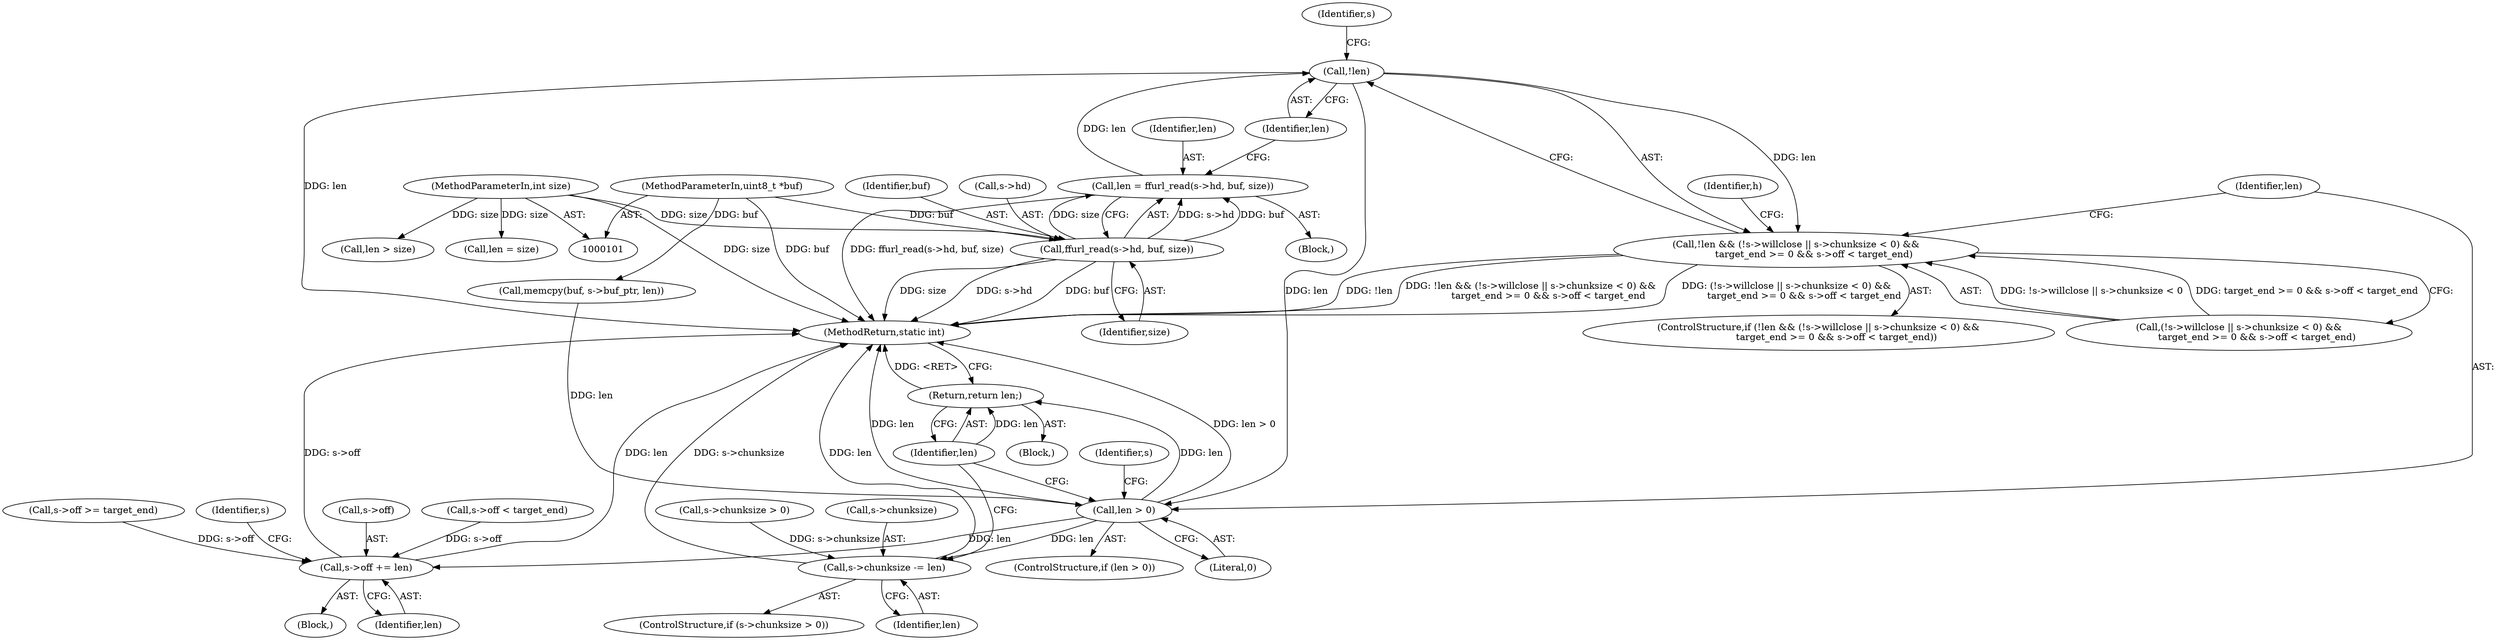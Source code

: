 digraph "1_FFmpeg_2a05c8f813de6f2278827734bf8102291e7484aa@del" {
"1000193" [label="(Call,!len)"];
"1000183" [label="(Call,len = ffurl_read(s->hd, buf, size))"];
"1000185" [label="(Call,ffurl_read(s->hd, buf, size))"];
"1000103" [label="(MethodParameterIn,uint8_t *buf)"];
"1000104" [label="(MethodParameterIn,int size)"];
"1000192" [label="(Call,!len && (!s->willclose || s->chunksize < 0) &&\n            target_end >= 0 && s->off < target_end)"];
"1000228" [label="(Call,len > 0)"];
"1000232" [label="(Call,s->off += len)"];
"1000243" [label="(Call,s->chunksize -= len)"];
"1000248" [label="(Return,return len;)"];
"1000229" [label="(Identifier,len)"];
"1000190" [label="(Identifier,size)"];
"1000193" [label="(Call,!len)"];
"1000131" [label="(Call,len = size)"];
"1000248" [label="(Return,return len;)"];
"1000176" [label="(Call,s->off >= target_end)"];
"1000250" [label="(MethodReturn,static int)"];
"1000128" [label="(Call,len > size)"];
"1000192" [label="(Call,!len && (!s->willclose || s->chunksize < 0) &&\n            target_end >= 0 && s->off < target_end)"];
"1000227" [label="(ControlStructure,if (len > 0))"];
"1000230" [label="(Literal,0)"];
"1000231" [label="(Block,)"];
"1000189" [label="(Identifier,buf)"];
"1000191" [label="(ControlStructure,if (!len && (!s->willclose || s->chunksize < 0) &&\n            target_end >= 0 && s->off < target_end))"];
"1000199" [label="(Identifier,s)"];
"1000195" [label="(Call,(!s->willclose || s->chunksize < 0) &&\n            target_end >= 0 && s->off < target_end)"];
"1000134" [label="(Call,memcpy(buf, s->buf_ptr, len))"];
"1000184" [label="(Identifier,len)"];
"1000240" [label="(Identifier,s)"];
"1000232" [label="(Call,s->off += len)"];
"1000186" [label="(Call,s->hd)"];
"1000103" [label="(MethodParameterIn,uint8_t *buf)"];
"1000217" [label="(Identifier,h)"];
"1000236" [label="(Identifier,len)"];
"1000238" [label="(Call,s->chunksize > 0)"];
"1000243" [label="(Call,s->chunksize -= len)"];
"1000194" [label="(Identifier,len)"];
"1000237" [label="(ControlStructure,if (s->chunksize > 0))"];
"1000105" [label="(Block,)"];
"1000233" [label="(Call,s->off)"];
"1000244" [label="(Call,s->chunksize)"];
"1000104" [label="(MethodParameterIn,int size)"];
"1000247" [label="(Identifier,len)"];
"1000210" [label="(Call,s->off < target_end)"];
"1000228" [label="(Call,len > 0)"];
"1000146" [label="(Block,)"];
"1000185" [label="(Call,ffurl_read(s->hd, buf, size))"];
"1000183" [label="(Call,len = ffurl_read(s->hd, buf, size))"];
"1000249" [label="(Identifier,len)"];
"1000234" [label="(Identifier,s)"];
"1000193" -> "1000192"  [label="AST: "];
"1000193" -> "1000194"  [label="CFG: "];
"1000194" -> "1000193"  [label="AST: "];
"1000199" -> "1000193"  [label="CFG: "];
"1000192" -> "1000193"  [label="CFG: "];
"1000193" -> "1000250"  [label="DDG: len"];
"1000193" -> "1000192"  [label="DDG: len"];
"1000183" -> "1000193"  [label="DDG: len"];
"1000193" -> "1000228"  [label="DDG: len"];
"1000183" -> "1000146"  [label="AST: "];
"1000183" -> "1000185"  [label="CFG: "];
"1000184" -> "1000183"  [label="AST: "];
"1000185" -> "1000183"  [label="AST: "];
"1000194" -> "1000183"  [label="CFG: "];
"1000183" -> "1000250"  [label="DDG: ffurl_read(s->hd, buf, size)"];
"1000185" -> "1000183"  [label="DDG: s->hd"];
"1000185" -> "1000183"  [label="DDG: buf"];
"1000185" -> "1000183"  [label="DDG: size"];
"1000185" -> "1000190"  [label="CFG: "];
"1000186" -> "1000185"  [label="AST: "];
"1000189" -> "1000185"  [label="AST: "];
"1000190" -> "1000185"  [label="AST: "];
"1000185" -> "1000250"  [label="DDG: size"];
"1000185" -> "1000250"  [label="DDG: s->hd"];
"1000185" -> "1000250"  [label="DDG: buf"];
"1000103" -> "1000185"  [label="DDG: buf"];
"1000104" -> "1000185"  [label="DDG: size"];
"1000103" -> "1000101"  [label="AST: "];
"1000103" -> "1000250"  [label="DDG: buf"];
"1000103" -> "1000134"  [label="DDG: buf"];
"1000104" -> "1000101"  [label="AST: "];
"1000104" -> "1000250"  [label="DDG: size"];
"1000104" -> "1000128"  [label="DDG: size"];
"1000104" -> "1000131"  [label="DDG: size"];
"1000192" -> "1000191"  [label="AST: "];
"1000192" -> "1000195"  [label="CFG: "];
"1000195" -> "1000192"  [label="AST: "];
"1000217" -> "1000192"  [label="CFG: "];
"1000229" -> "1000192"  [label="CFG: "];
"1000192" -> "1000250"  [label="DDG: (!s->willclose || s->chunksize < 0) &&\n            target_end >= 0 && s->off < target_end"];
"1000192" -> "1000250"  [label="DDG: !len"];
"1000192" -> "1000250"  [label="DDG: !len && (!s->willclose || s->chunksize < 0) &&\n            target_end >= 0 && s->off < target_end"];
"1000195" -> "1000192"  [label="DDG: !s->willclose || s->chunksize < 0"];
"1000195" -> "1000192"  [label="DDG: target_end >= 0 && s->off < target_end"];
"1000228" -> "1000227"  [label="AST: "];
"1000228" -> "1000230"  [label="CFG: "];
"1000229" -> "1000228"  [label="AST: "];
"1000230" -> "1000228"  [label="AST: "];
"1000234" -> "1000228"  [label="CFG: "];
"1000249" -> "1000228"  [label="CFG: "];
"1000228" -> "1000250"  [label="DDG: len > 0"];
"1000228" -> "1000250"  [label="DDG: len"];
"1000134" -> "1000228"  [label="DDG: len"];
"1000228" -> "1000232"  [label="DDG: len"];
"1000228" -> "1000243"  [label="DDG: len"];
"1000228" -> "1000248"  [label="DDG: len"];
"1000232" -> "1000231"  [label="AST: "];
"1000232" -> "1000236"  [label="CFG: "];
"1000233" -> "1000232"  [label="AST: "];
"1000236" -> "1000232"  [label="AST: "];
"1000240" -> "1000232"  [label="CFG: "];
"1000232" -> "1000250"  [label="DDG: len"];
"1000232" -> "1000250"  [label="DDG: s->off"];
"1000210" -> "1000232"  [label="DDG: s->off"];
"1000176" -> "1000232"  [label="DDG: s->off"];
"1000243" -> "1000237"  [label="AST: "];
"1000243" -> "1000247"  [label="CFG: "];
"1000244" -> "1000243"  [label="AST: "];
"1000247" -> "1000243"  [label="AST: "];
"1000249" -> "1000243"  [label="CFG: "];
"1000243" -> "1000250"  [label="DDG: s->chunksize"];
"1000243" -> "1000250"  [label="DDG: len"];
"1000238" -> "1000243"  [label="DDG: s->chunksize"];
"1000248" -> "1000105"  [label="AST: "];
"1000248" -> "1000249"  [label="CFG: "];
"1000249" -> "1000248"  [label="AST: "];
"1000250" -> "1000248"  [label="CFG: "];
"1000248" -> "1000250"  [label="DDG: <RET>"];
"1000249" -> "1000248"  [label="DDG: len"];
}
